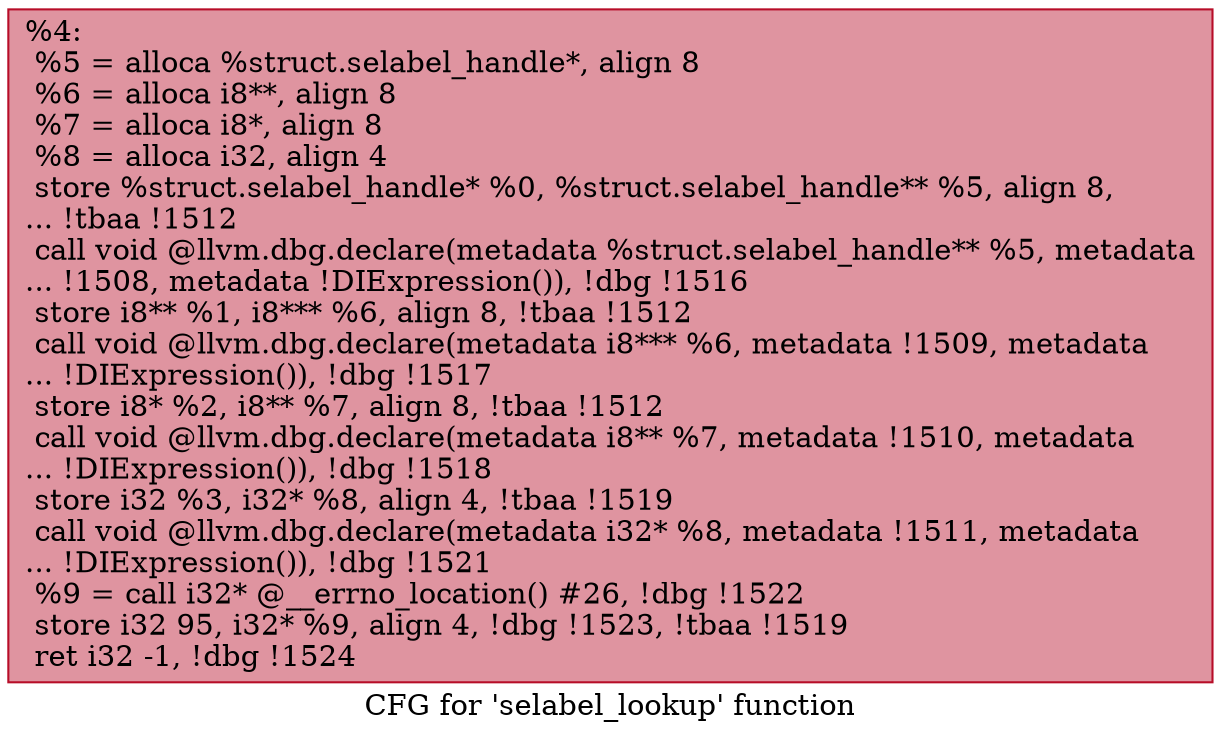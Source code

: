 digraph "CFG for 'selabel_lookup' function" {
	label="CFG for 'selabel_lookup' function";

	Node0x1626340 [shape=record,color="#b70d28ff", style=filled, fillcolor="#b70d2870",label="{%4:\l  %5 = alloca %struct.selabel_handle*, align 8\l  %6 = alloca i8**, align 8\l  %7 = alloca i8*, align 8\l  %8 = alloca i32, align 4\l  store %struct.selabel_handle* %0, %struct.selabel_handle** %5, align 8,\l... !tbaa !1512\l  call void @llvm.dbg.declare(metadata %struct.selabel_handle** %5, metadata\l... !1508, metadata !DIExpression()), !dbg !1516\l  store i8** %1, i8*** %6, align 8, !tbaa !1512\l  call void @llvm.dbg.declare(metadata i8*** %6, metadata !1509, metadata\l... !DIExpression()), !dbg !1517\l  store i8* %2, i8** %7, align 8, !tbaa !1512\l  call void @llvm.dbg.declare(metadata i8** %7, metadata !1510, metadata\l... !DIExpression()), !dbg !1518\l  store i32 %3, i32* %8, align 4, !tbaa !1519\l  call void @llvm.dbg.declare(metadata i32* %8, metadata !1511, metadata\l... !DIExpression()), !dbg !1521\l  %9 = call i32* @__errno_location() #26, !dbg !1522\l  store i32 95, i32* %9, align 4, !dbg !1523, !tbaa !1519\l  ret i32 -1, !dbg !1524\l}"];
}
